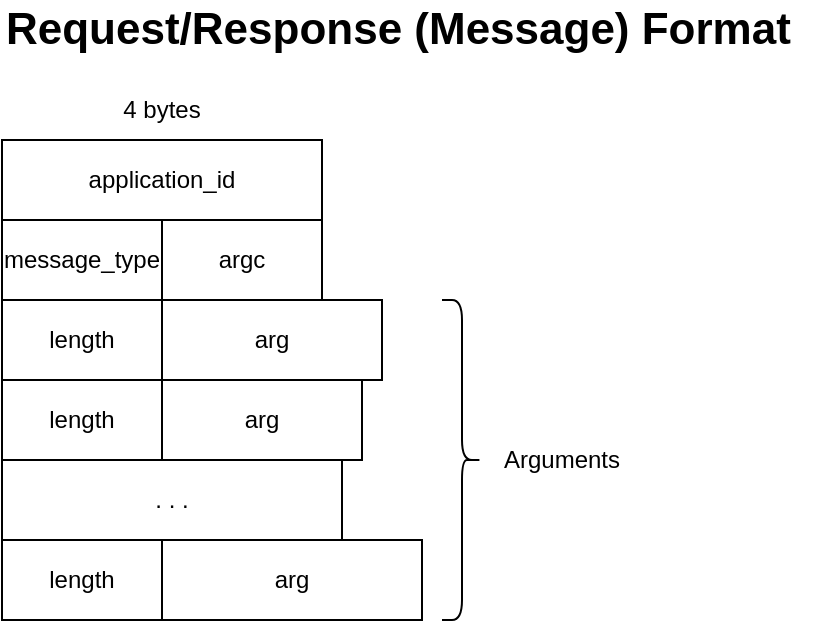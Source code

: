 <mxfile version="17.4.6" type="github">
  <diagram id="UyEw44XNuBRE2SzUui2B" name="API Format">
    <mxGraphModel dx="1422" dy="784" grid="1" gridSize="10" guides="1" tooltips="1" connect="1" arrows="1" fold="1" page="1" pageScale="1" pageWidth="850" pageHeight="1100" math="0" shadow="0">
      <root>
        <mxCell id="0" />
        <mxCell id="1" parent="0" />
        <mxCell id="59kOL7L-xyNkPK-SeWQt-1" value="&lt;div style=&quot;font-size: 22px&quot;&gt;Request/Response (Message) Format&lt;br style=&quot;font-size: 22px&quot;&gt;&lt;/div&gt;" style="text;html=1;strokeColor=none;fillColor=none;align=left;verticalAlign=middle;whiteSpace=wrap;rounded=0;fontStyle=1;fontSize=22;" vertex="1" parent="1">
          <mxGeometry x="40" y="50" width="410" height="30" as="geometry" />
        </mxCell>
        <mxCell id="59kOL7L-xyNkPK-SeWQt-2" value="application_id" style="rounded=0;whiteSpace=wrap;html=1;fontSize=12;" vertex="1" parent="1">
          <mxGeometry x="40" y="120" width="160" height="40" as="geometry" />
        </mxCell>
        <mxCell id="59kOL7L-xyNkPK-SeWQt-3" value="message_type" style="rounded=0;whiteSpace=wrap;html=1;fontSize=12;" vertex="1" parent="1">
          <mxGeometry x="40" y="160" width="80" height="40" as="geometry" />
        </mxCell>
        <mxCell id="59kOL7L-xyNkPK-SeWQt-4" value="argc" style="rounded=0;whiteSpace=wrap;html=1;fontSize=12;" vertex="1" parent="1">
          <mxGeometry x="120" y="160" width="80" height="40" as="geometry" />
        </mxCell>
        <mxCell id="59kOL7L-xyNkPK-SeWQt-5" value="length" style="rounded=0;whiteSpace=wrap;html=1;fontSize=12;" vertex="1" parent="1">
          <mxGeometry x="40" y="200" width="80" height="40" as="geometry" />
        </mxCell>
        <mxCell id="59kOL7L-xyNkPK-SeWQt-6" value="arg" style="rounded=0;whiteSpace=wrap;html=1;fontSize=12;" vertex="1" parent="1">
          <mxGeometry x="120" y="200" width="110" height="40" as="geometry" />
        </mxCell>
        <mxCell id="59kOL7L-xyNkPK-SeWQt-7" value="length" style="rounded=0;whiteSpace=wrap;html=1;fontSize=12;" vertex="1" parent="1">
          <mxGeometry x="40" y="240" width="80" height="40" as="geometry" />
        </mxCell>
        <mxCell id="59kOL7L-xyNkPK-SeWQt-8" value="arg" style="rounded=0;whiteSpace=wrap;html=1;fontSize=12;" vertex="1" parent="1">
          <mxGeometry x="120" y="240" width="100" height="40" as="geometry" />
        </mxCell>
        <mxCell id="59kOL7L-xyNkPK-SeWQt-9" value="length" style="rounded=0;whiteSpace=wrap;html=1;fontSize=12;" vertex="1" parent="1">
          <mxGeometry x="40" y="320" width="80" height="40" as="geometry" />
        </mxCell>
        <mxCell id="59kOL7L-xyNkPK-SeWQt-10" value="arg" style="rounded=0;whiteSpace=wrap;html=1;fontSize=12;" vertex="1" parent="1">
          <mxGeometry x="120" y="320" width="130" height="40" as="geometry" />
        </mxCell>
        <mxCell id="59kOL7L-xyNkPK-SeWQt-11" value=". . ." style="rounded=0;whiteSpace=wrap;html=1;fontSize=12;" vertex="1" parent="1">
          <mxGeometry x="40" y="280" width="170" height="40" as="geometry" />
        </mxCell>
        <mxCell id="59kOL7L-xyNkPK-SeWQt-12" value="4 bytes" style="text;html=1;strokeColor=none;fillColor=none;align=center;verticalAlign=middle;whiteSpace=wrap;rounded=0;fontSize=12;" vertex="1" parent="1">
          <mxGeometry x="90" y="90" width="60" height="30" as="geometry" />
        </mxCell>
        <mxCell id="59kOL7L-xyNkPK-SeWQt-14" value="" style="shape=curlyBracket;whiteSpace=wrap;html=1;rounded=1;flipH=1;fontSize=12;" vertex="1" parent="1">
          <mxGeometry x="260" y="200" width="20" height="160" as="geometry" />
        </mxCell>
        <mxCell id="59kOL7L-xyNkPK-SeWQt-15" value="Arguments" style="text;html=1;strokeColor=none;fillColor=none;align=center;verticalAlign=middle;whiteSpace=wrap;rounded=0;fontSize=12;" vertex="1" parent="1">
          <mxGeometry x="290" y="265" width="60" height="30" as="geometry" />
        </mxCell>
      </root>
    </mxGraphModel>
  </diagram>
</mxfile>
